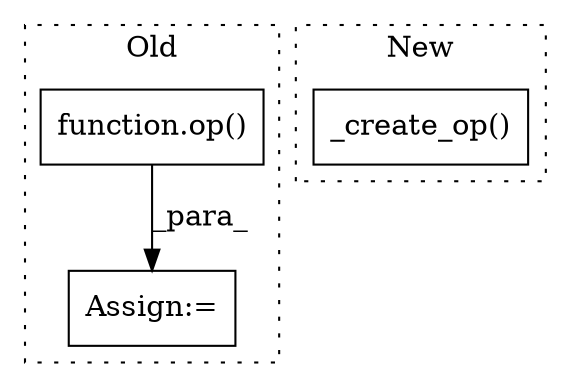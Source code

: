 digraph G {
subgraph cluster0 {
1 [label="function.op()" a="75" s="3730,3754" l="3,14" shape="box"];
3 [label="Assign:=" a="68" s="3727" l="3" shape="box"];
label = "Old";
style="dotted";
}
subgraph cluster1 {
2 [label="_create_op()" a="75" s="3587" l="17" shape="box"];
label = "New";
style="dotted";
}
1 -> 3 [label="_para_"];
}